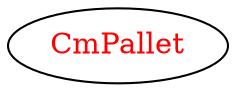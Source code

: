 digraph dependencyGraph {
 concentrate=true;
 ranksep="2.0";
 rankdir="LR"; 
 splines="ortho";
"CmPallet" [fontcolor="red"];
}